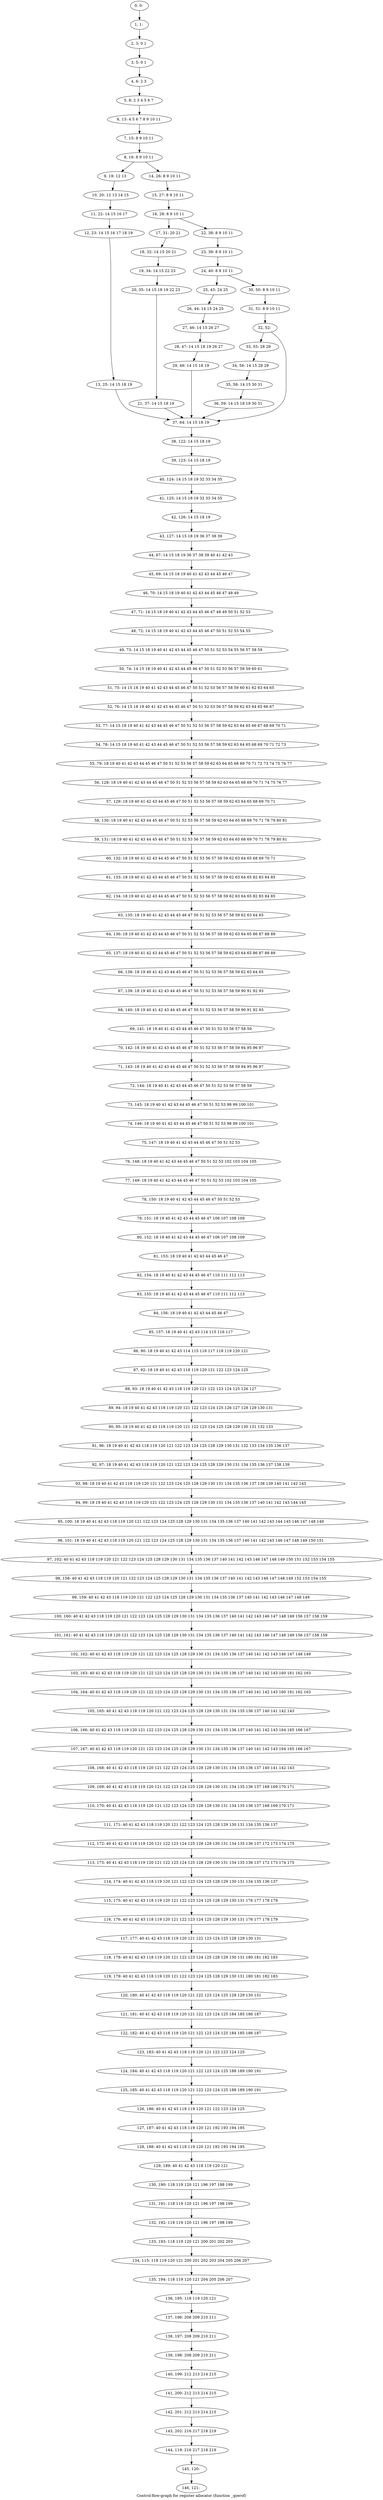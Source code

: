 digraph G {
graph [label="Control-flow-graph for register allocator (function _qzerof)"]
0[label="0, 0: "];
1[label="1, 1: "];
2[label="2, 3: 0 1 "];
3[label="3, 5: 0 1 "];
4[label="4, 6: 2 3 "];
5[label="5, 8: 2 3 4 5 6 7 "];
6[label="6, 13: 4 5 6 7 8 9 10 11 "];
7[label="7, 15: 8 9 10 11 "];
8[label="8, 16: 8 9 10 11 "];
9[label="9, 19: 12 13 "];
10[label="10, 20: 12 13 14 15 "];
11[label="11, 22: 14 15 16 17 "];
12[label="12, 23: 14 15 16 17 18 19 "];
13[label="13, 25: 14 15 18 19 "];
14[label="14, 26: 8 9 10 11 "];
15[label="15, 27: 8 9 10 11 "];
16[label="16, 28: 8 9 10 11 "];
17[label="17, 31: 20 21 "];
18[label="18, 32: 14 15 20 21 "];
19[label="19, 34: 14 15 22 23 "];
20[label="20, 35: 14 15 18 19 22 23 "];
21[label="21, 37: 14 15 18 19 "];
22[label="22, 38: 8 9 10 11 "];
23[label="23, 39: 8 9 10 11 "];
24[label="24, 40: 8 9 10 11 "];
25[label="25, 43: 24 25 "];
26[label="26, 44: 14 15 24 25 "];
27[label="27, 46: 14 15 26 27 "];
28[label="28, 47: 14 15 18 19 26 27 "];
29[label="29, 49: 14 15 18 19 "];
30[label="30, 50: 8 9 10 11 "];
31[label="31, 51: 8 9 10 11 "];
32[label="32, 52: "];
33[label="33, 55: 28 29 "];
34[label="34, 56: 14 15 28 29 "];
35[label="35, 58: 14 15 30 31 "];
36[label="36, 59: 14 15 18 19 30 31 "];
37[label="37, 64: 14 15 18 19 "];
38[label="38, 122: 14 15 18 19 "];
39[label="39, 123: 14 15 18 19 "];
40[label="40, 124: 14 15 18 19 32 33 34 35 "];
41[label="41, 125: 14 15 18 19 32 33 34 35 "];
42[label="42, 126: 14 15 18 19 "];
43[label="43, 127: 14 15 18 19 36 37 38 39 "];
44[label="44, 67: 14 15 18 19 36 37 38 39 40 41 42 43 "];
45[label="45, 69: 14 15 18 19 40 41 42 43 44 45 46 47 "];
46[label="46, 70: 14 15 18 19 40 41 42 43 44 45 46 47 48 49 "];
47[label="47, 71: 14 15 18 19 40 41 42 43 44 45 46 47 48 49 50 51 52 53 "];
48[label="48, 72: 14 15 18 19 40 41 42 43 44 45 46 47 50 51 52 53 54 55 "];
49[label="49, 73: 14 15 18 19 40 41 42 43 44 45 46 47 50 51 52 53 54 55 56 57 58 59 "];
50[label="50, 74: 14 15 18 19 40 41 42 43 44 45 46 47 50 51 52 53 56 57 58 59 60 61 "];
51[label="51, 75: 14 15 18 19 40 41 42 43 44 45 46 47 50 51 52 53 56 57 58 59 60 61 62 63 64 65 "];
52[label="52, 76: 14 15 18 19 40 41 42 43 44 45 46 47 50 51 52 53 56 57 58 59 62 63 64 65 66 67 "];
53[label="53, 77: 14 15 18 19 40 41 42 43 44 45 46 47 50 51 52 53 56 57 58 59 62 63 64 65 66 67 68 69 70 71 "];
54[label="54, 78: 14 15 18 19 40 41 42 43 44 45 46 47 50 51 52 53 56 57 58 59 62 63 64 65 68 69 70 71 72 73 "];
55[label="55, 79: 18 19 40 41 42 43 44 45 46 47 50 51 52 53 56 57 58 59 62 63 64 65 68 69 70 71 72 73 74 75 76 77 "];
56[label="56, 128: 18 19 40 41 42 43 44 45 46 47 50 51 52 53 56 57 58 59 62 63 64 65 68 69 70 71 74 75 76 77 "];
57[label="57, 129: 18 19 40 41 42 43 44 45 46 47 50 51 52 53 56 57 58 59 62 63 64 65 68 69 70 71 "];
58[label="58, 130: 18 19 40 41 42 43 44 45 46 47 50 51 52 53 56 57 58 59 62 63 64 65 68 69 70 71 78 79 80 81 "];
59[label="59, 131: 18 19 40 41 42 43 44 45 46 47 50 51 52 53 56 57 58 59 62 63 64 65 68 69 70 71 78 79 80 81 "];
60[label="60, 132: 18 19 40 41 42 43 44 45 46 47 50 51 52 53 56 57 58 59 62 63 64 65 68 69 70 71 "];
61[label="61, 133: 18 19 40 41 42 43 44 45 46 47 50 51 52 53 56 57 58 59 62 63 64 65 82 83 84 85 "];
62[label="62, 134: 18 19 40 41 42 43 44 45 46 47 50 51 52 53 56 57 58 59 62 63 64 65 82 83 84 85 "];
63[label="63, 135: 18 19 40 41 42 43 44 45 46 47 50 51 52 53 56 57 58 59 62 63 64 65 "];
64[label="64, 136: 18 19 40 41 42 43 44 45 46 47 50 51 52 53 56 57 58 59 62 63 64 65 86 87 88 89 "];
65[label="65, 137: 18 19 40 41 42 43 44 45 46 47 50 51 52 53 56 57 58 59 62 63 64 65 86 87 88 89 "];
66[label="66, 138: 18 19 40 41 42 43 44 45 46 47 50 51 52 53 56 57 58 59 62 63 64 65 "];
67[label="67, 139: 18 19 40 41 42 43 44 45 46 47 50 51 52 53 56 57 58 59 90 91 92 93 "];
68[label="68, 140: 18 19 40 41 42 43 44 45 46 47 50 51 52 53 56 57 58 59 90 91 92 93 "];
69[label="69, 141: 18 19 40 41 42 43 44 45 46 47 50 51 52 53 56 57 58 59 "];
70[label="70, 142: 18 19 40 41 42 43 44 45 46 47 50 51 52 53 56 57 58 59 94 95 96 97 "];
71[label="71, 143: 18 19 40 41 42 43 44 45 46 47 50 51 52 53 56 57 58 59 94 95 96 97 "];
72[label="72, 144: 18 19 40 41 42 43 44 45 46 47 50 51 52 53 56 57 58 59 "];
73[label="73, 145: 18 19 40 41 42 43 44 45 46 47 50 51 52 53 98 99 100 101 "];
74[label="74, 146: 18 19 40 41 42 43 44 45 46 47 50 51 52 53 98 99 100 101 "];
75[label="75, 147: 18 19 40 41 42 43 44 45 46 47 50 51 52 53 "];
76[label="76, 148: 18 19 40 41 42 43 44 45 46 47 50 51 52 53 102 103 104 105 "];
77[label="77, 149: 18 19 40 41 42 43 44 45 46 47 50 51 52 53 102 103 104 105 "];
78[label="78, 150: 18 19 40 41 42 43 44 45 46 47 50 51 52 53 "];
79[label="79, 151: 18 19 40 41 42 43 44 45 46 47 106 107 108 109 "];
80[label="80, 152: 18 19 40 41 42 43 44 45 46 47 106 107 108 109 "];
81[label="81, 153: 18 19 40 41 42 43 44 45 46 47 "];
82[label="82, 154: 18 19 40 41 42 43 44 45 46 47 110 111 112 113 "];
83[label="83, 155: 18 19 40 41 42 43 44 45 46 47 110 111 112 113 "];
84[label="84, 156: 18 19 40 41 42 43 44 45 46 47 "];
85[label="85, 157: 18 19 40 41 42 43 114 115 116 117 "];
86[label="86, 90: 18 19 40 41 42 43 114 115 116 117 118 119 120 121 "];
87[label="87, 92: 18 19 40 41 42 43 118 119 120 121 122 123 124 125 "];
88[label="88, 93: 18 19 40 41 42 43 118 119 120 121 122 123 124 125 126 127 "];
89[label="89, 94: 18 19 40 41 42 43 118 119 120 121 122 123 124 125 126 127 128 129 130 131 "];
90[label="90, 95: 18 19 40 41 42 43 118 119 120 121 122 123 124 125 128 129 130 131 132 133 "];
91[label="91, 96: 18 19 40 41 42 43 118 119 120 121 122 123 124 125 128 129 130 131 132 133 134 135 136 137 "];
92[label="92, 97: 18 19 40 41 42 43 118 119 120 121 122 123 124 125 128 129 130 131 134 135 136 137 138 139 "];
93[label="93, 98: 18 19 40 41 42 43 118 119 120 121 122 123 124 125 128 129 130 131 134 135 136 137 138 139 140 141 142 143 "];
94[label="94, 99: 18 19 40 41 42 43 118 119 120 121 122 123 124 125 128 129 130 131 134 135 136 137 140 141 142 143 144 145 "];
95[label="95, 100: 18 19 40 41 42 43 118 119 120 121 122 123 124 125 128 129 130 131 134 135 136 137 140 141 142 143 144 145 146 147 148 149 "];
96[label="96, 101: 18 19 40 41 42 43 118 119 120 121 122 123 124 125 128 129 130 131 134 135 136 137 140 141 142 143 146 147 148 149 150 151 "];
97[label="97, 102: 40 41 42 43 118 119 120 121 122 123 124 125 128 129 130 131 134 135 136 137 140 141 142 143 146 147 148 149 150 151 152 153 154 155 "];
98[label="98, 158: 40 41 42 43 118 119 120 121 122 123 124 125 128 129 130 131 134 135 136 137 140 141 142 143 146 147 148 149 152 153 154 155 "];
99[label="99, 159: 40 41 42 43 118 119 120 121 122 123 124 125 128 129 130 131 134 135 136 137 140 141 142 143 146 147 148 149 "];
100[label="100, 160: 40 41 42 43 118 119 120 121 122 123 124 125 128 129 130 131 134 135 136 137 140 141 142 143 146 147 148 149 156 157 158 159 "];
101[label="101, 161: 40 41 42 43 118 119 120 121 122 123 124 125 128 129 130 131 134 135 136 137 140 141 142 143 146 147 148 149 156 157 158 159 "];
102[label="102, 162: 40 41 42 43 118 119 120 121 122 123 124 125 128 129 130 131 134 135 136 137 140 141 142 143 146 147 148 149 "];
103[label="103, 163: 40 41 42 43 118 119 120 121 122 123 124 125 128 129 130 131 134 135 136 137 140 141 142 143 160 161 162 163 "];
104[label="104, 164: 40 41 42 43 118 119 120 121 122 123 124 125 128 129 130 131 134 135 136 137 140 141 142 143 160 161 162 163 "];
105[label="105, 165: 40 41 42 43 118 119 120 121 122 123 124 125 128 129 130 131 134 135 136 137 140 141 142 143 "];
106[label="106, 166: 40 41 42 43 118 119 120 121 122 123 124 125 128 129 130 131 134 135 136 137 140 141 142 143 164 165 166 167 "];
107[label="107, 167: 40 41 42 43 118 119 120 121 122 123 124 125 128 129 130 131 134 135 136 137 140 141 142 143 164 165 166 167 "];
108[label="108, 168: 40 41 42 43 118 119 120 121 122 123 124 125 128 129 130 131 134 135 136 137 140 141 142 143 "];
109[label="109, 169: 40 41 42 43 118 119 120 121 122 123 124 125 128 129 130 131 134 135 136 137 168 169 170 171 "];
110[label="110, 170: 40 41 42 43 118 119 120 121 122 123 124 125 128 129 130 131 134 135 136 137 168 169 170 171 "];
111[label="111, 171: 40 41 42 43 118 119 120 121 122 123 124 125 128 129 130 131 134 135 136 137 "];
112[label="112, 172: 40 41 42 43 118 119 120 121 122 123 124 125 128 129 130 131 134 135 136 137 172 173 174 175 "];
113[label="113, 173: 40 41 42 43 118 119 120 121 122 123 124 125 128 129 130 131 134 135 136 137 172 173 174 175 "];
114[label="114, 174: 40 41 42 43 118 119 120 121 122 123 124 125 128 129 130 131 134 135 136 137 "];
115[label="115, 175: 40 41 42 43 118 119 120 121 122 123 124 125 128 129 130 131 176 177 178 179 "];
116[label="116, 176: 40 41 42 43 118 119 120 121 122 123 124 125 128 129 130 131 176 177 178 179 "];
117[label="117, 177: 40 41 42 43 118 119 120 121 122 123 124 125 128 129 130 131 "];
118[label="118, 178: 40 41 42 43 118 119 120 121 122 123 124 125 128 129 130 131 180 181 182 183 "];
119[label="119, 179: 40 41 42 43 118 119 120 121 122 123 124 125 128 129 130 131 180 181 182 183 "];
120[label="120, 180: 40 41 42 43 118 119 120 121 122 123 124 125 128 129 130 131 "];
121[label="121, 181: 40 41 42 43 118 119 120 121 122 123 124 125 184 185 186 187 "];
122[label="122, 182: 40 41 42 43 118 119 120 121 122 123 124 125 184 185 186 187 "];
123[label="123, 183: 40 41 42 43 118 119 120 121 122 123 124 125 "];
124[label="124, 184: 40 41 42 43 118 119 120 121 122 123 124 125 188 189 190 191 "];
125[label="125, 185: 40 41 42 43 118 119 120 121 122 123 124 125 188 189 190 191 "];
126[label="126, 186: 40 41 42 43 118 119 120 121 122 123 124 125 "];
127[label="127, 187: 40 41 42 43 118 119 120 121 192 193 194 195 "];
128[label="128, 188: 40 41 42 43 118 119 120 121 192 193 194 195 "];
129[label="129, 189: 40 41 42 43 118 119 120 121 "];
130[label="130, 190: 118 119 120 121 196 197 198 199 "];
131[label="131, 191: 118 119 120 121 196 197 198 199 "];
132[label="132, 192: 118 119 120 121 196 197 198 199 "];
133[label="133, 193: 118 119 120 121 200 201 202 203 "];
134[label="134, 115: 118 119 120 121 200 201 202 203 204 205 206 207 "];
135[label="135, 194: 118 119 120 121 204 205 206 207 "];
136[label="136, 195: 118 119 120 121 "];
137[label="137, 196: 208 209 210 211 "];
138[label="138, 197: 208 209 210 211 "];
139[label="139, 198: 208 209 210 211 "];
140[label="140, 199: 212 213 214 215 "];
141[label="141, 200: 212 213 214 215 "];
142[label="142, 201: 212 213 214 215 "];
143[label="143, 202: 216 217 218 219 "];
144[label="144, 119: 216 217 218 219 "];
145[label="145, 120: "];
146[label="146, 121: "];
0->1 ;
1->2 ;
2->3 ;
3->4 ;
4->5 ;
5->6 ;
6->7 ;
7->8 ;
8->9 ;
8->14 ;
9->10 ;
10->11 ;
11->12 ;
12->13 ;
13->37 ;
14->15 ;
15->16 ;
16->17 ;
16->22 ;
17->18 ;
18->19 ;
19->20 ;
20->21 ;
21->37 ;
22->23 ;
23->24 ;
24->25 ;
24->30 ;
25->26 ;
26->27 ;
27->28 ;
28->29 ;
29->37 ;
30->31 ;
31->32 ;
32->33 ;
32->37 ;
33->34 ;
34->35 ;
35->36 ;
36->37 ;
37->38 ;
38->39 ;
39->40 ;
40->41 ;
41->42 ;
42->43 ;
43->44 ;
44->45 ;
45->46 ;
46->47 ;
47->48 ;
48->49 ;
49->50 ;
50->51 ;
51->52 ;
52->53 ;
53->54 ;
54->55 ;
55->56 ;
56->57 ;
57->58 ;
58->59 ;
59->60 ;
60->61 ;
61->62 ;
62->63 ;
63->64 ;
64->65 ;
65->66 ;
66->67 ;
67->68 ;
68->69 ;
69->70 ;
70->71 ;
71->72 ;
72->73 ;
73->74 ;
74->75 ;
75->76 ;
76->77 ;
77->78 ;
78->79 ;
79->80 ;
80->81 ;
81->82 ;
82->83 ;
83->84 ;
84->85 ;
85->86 ;
86->87 ;
87->88 ;
88->89 ;
89->90 ;
90->91 ;
91->92 ;
92->93 ;
93->94 ;
94->95 ;
95->96 ;
96->97 ;
97->98 ;
98->99 ;
99->100 ;
100->101 ;
101->102 ;
102->103 ;
103->104 ;
104->105 ;
105->106 ;
106->107 ;
107->108 ;
108->109 ;
109->110 ;
110->111 ;
111->112 ;
112->113 ;
113->114 ;
114->115 ;
115->116 ;
116->117 ;
117->118 ;
118->119 ;
119->120 ;
120->121 ;
121->122 ;
122->123 ;
123->124 ;
124->125 ;
125->126 ;
126->127 ;
127->128 ;
128->129 ;
129->130 ;
130->131 ;
131->132 ;
132->133 ;
133->134 ;
134->135 ;
135->136 ;
136->137 ;
137->138 ;
138->139 ;
139->140 ;
140->141 ;
141->142 ;
142->143 ;
143->144 ;
144->145 ;
145->146 ;
}
